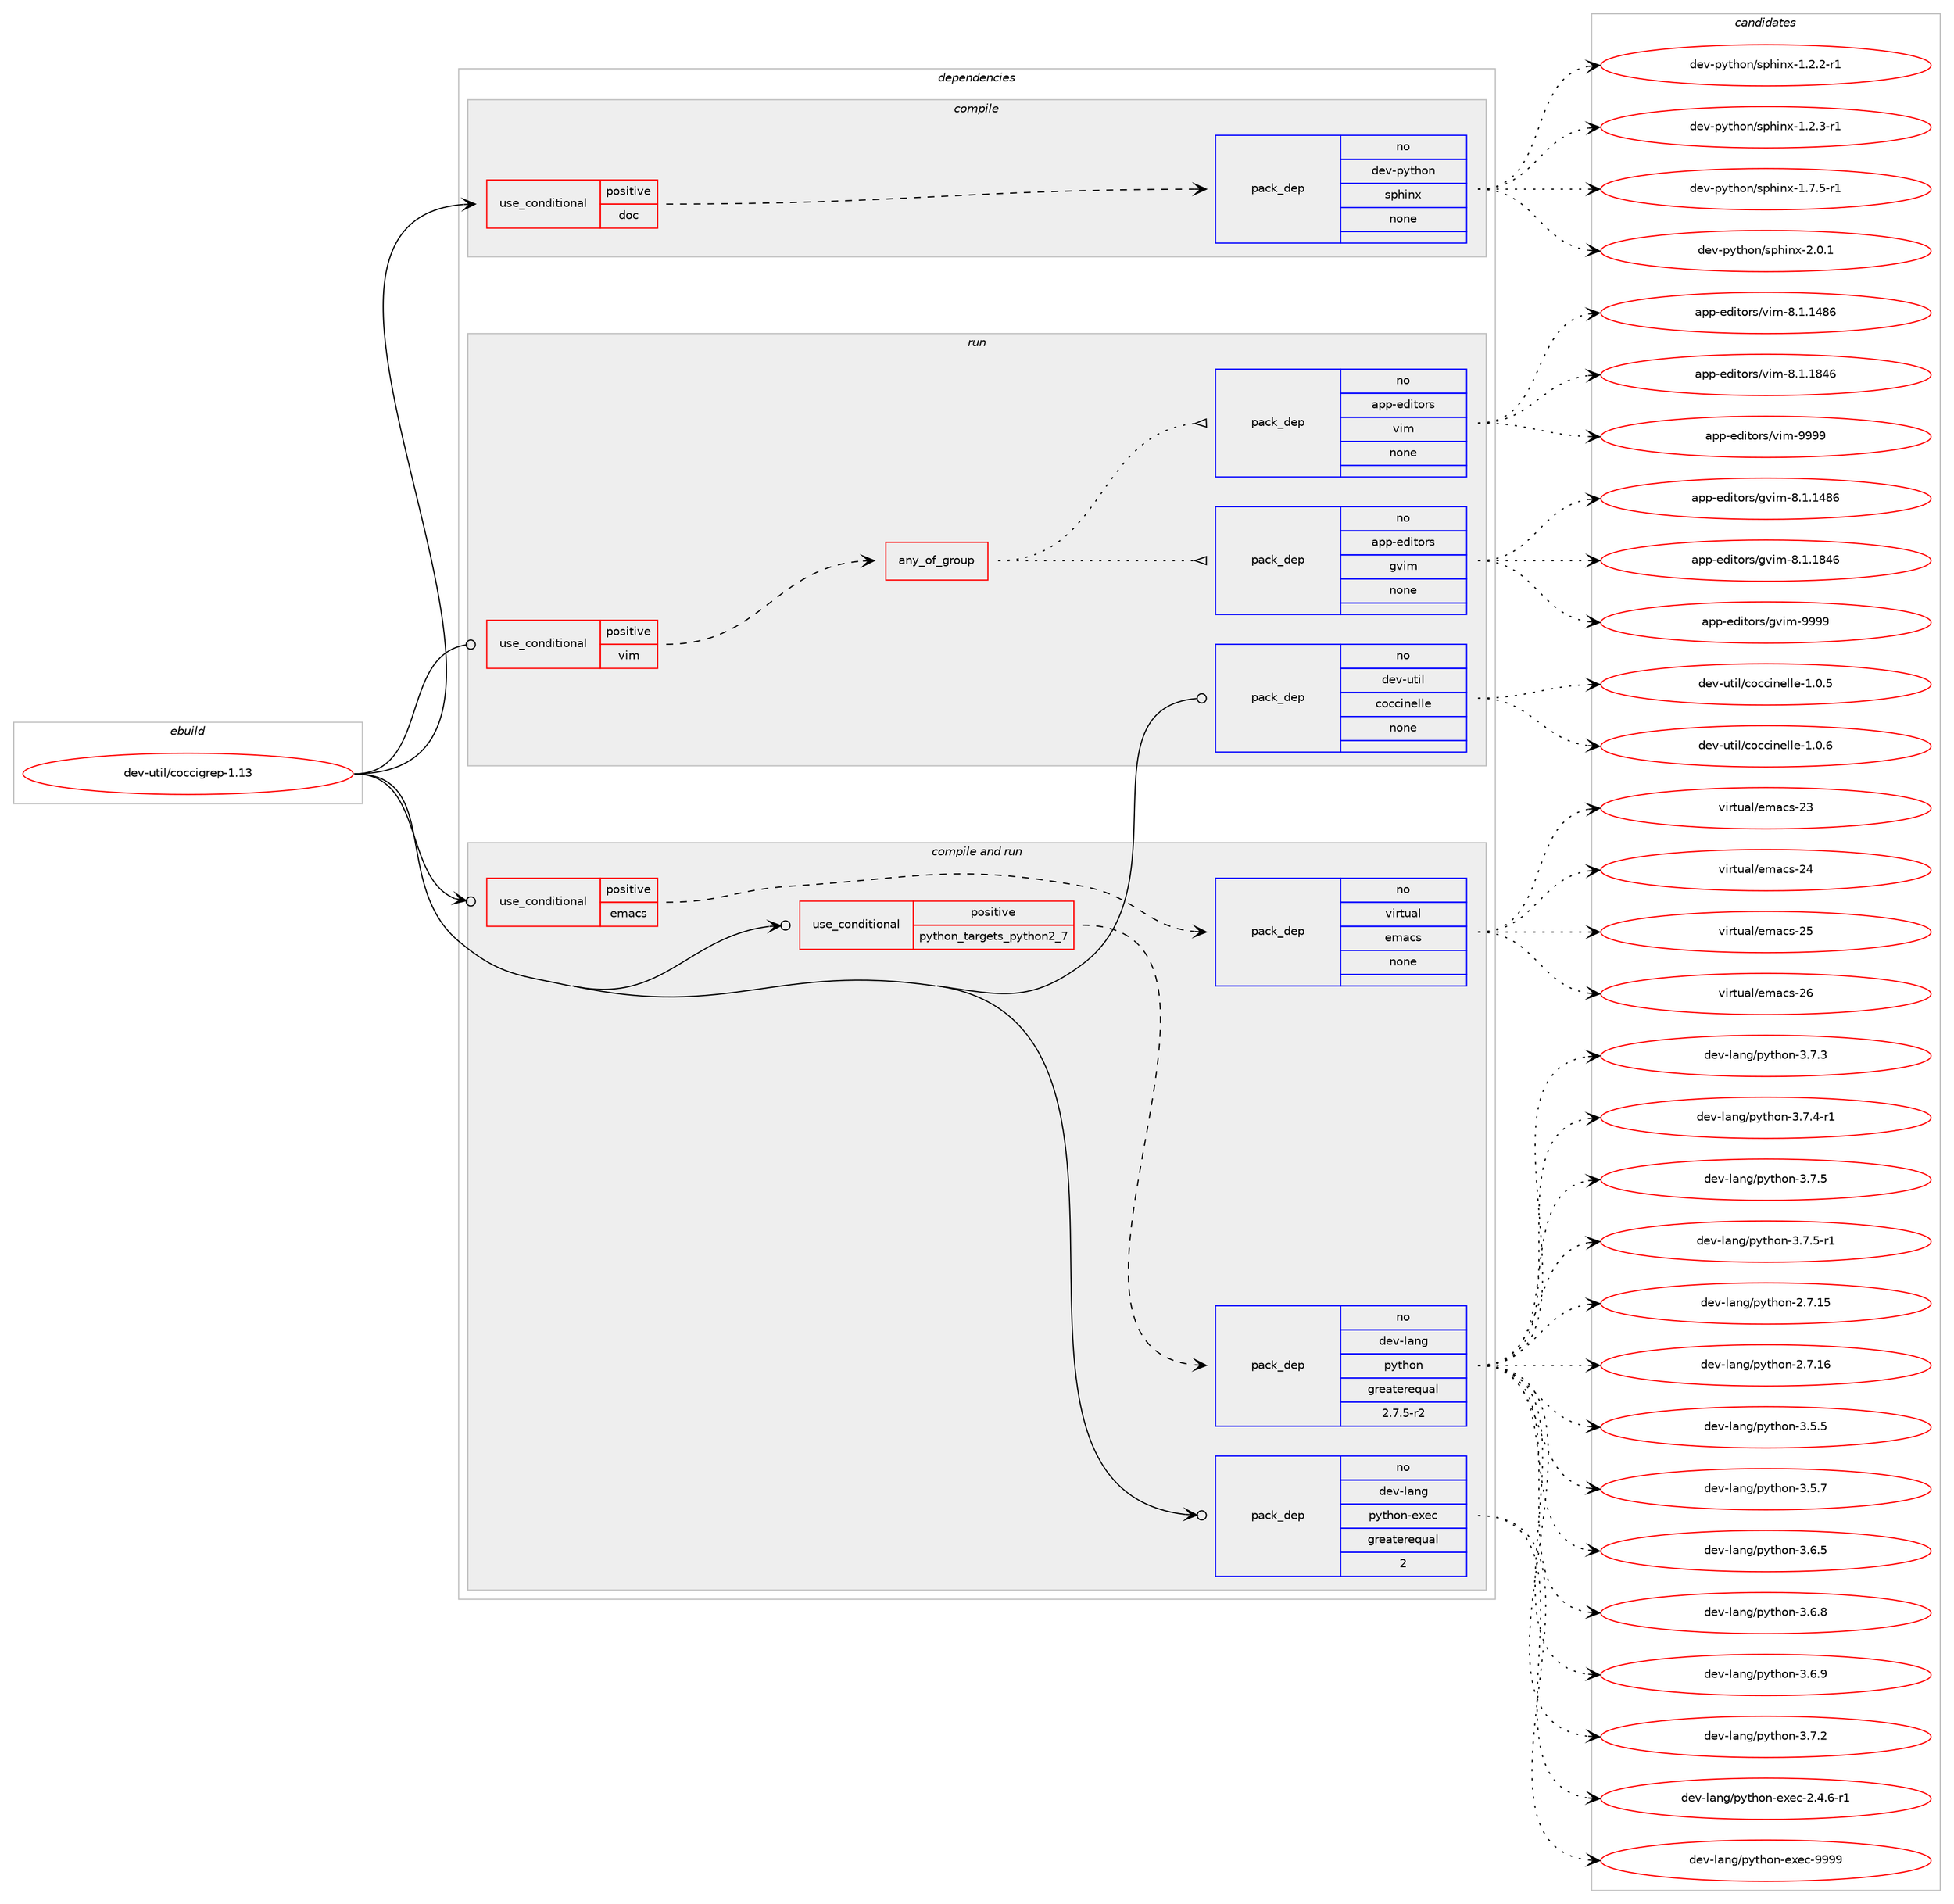 digraph prolog {

# *************
# Graph options
# *************

newrank=true;
concentrate=true;
compound=true;
graph [rankdir=LR,fontname=Helvetica,fontsize=10,ranksep=1.5];#, ranksep=2.5, nodesep=0.2];
edge  [arrowhead=vee];
node  [fontname=Helvetica,fontsize=10];

# **********
# The ebuild
# **********

subgraph cluster_leftcol {
color=gray;
rank=same;
label=<<i>ebuild</i>>;
id [label="dev-util/coccigrep-1.13", color=red, width=4, href="../dev-util/coccigrep-1.13.svg"];
}

# ****************
# The dependencies
# ****************

subgraph cluster_midcol {
color=gray;
label=<<i>dependencies</i>>;
subgraph cluster_compile {
fillcolor="#eeeeee";
style=filled;
label=<<i>compile</i>>;
subgraph cond182113 {
dependency726937 [label=<<TABLE BORDER="0" CELLBORDER="1" CELLSPACING="0" CELLPADDING="4"><TR><TD ROWSPAN="3" CELLPADDING="10">use_conditional</TD></TR><TR><TD>positive</TD></TR><TR><TD>doc</TD></TR></TABLE>>, shape=none, color=red];
subgraph pack532712 {
dependency726938 [label=<<TABLE BORDER="0" CELLBORDER="1" CELLSPACING="0" CELLPADDING="4" WIDTH="220"><TR><TD ROWSPAN="6" CELLPADDING="30">pack_dep</TD></TR><TR><TD WIDTH="110">no</TD></TR><TR><TD>dev-python</TD></TR><TR><TD>sphinx</TD></TR><TR><TD>none</TD></TR><TR><TD></TD></TR></TABLE>>, shape=none, color=blue];
}
dependency726937:e -> dependency726938:w [weight=20,style="dashed",arrowhead="vee"];
}
id:e -> dependency726937:w [weight=20,style="solid",arrowhead="vee"];
}
subgraph cluster_compileandrun {
fillcolor="#eeeeee";
style=filled;
label=<<i>compile and run</i>>;
subgraph cond182114 {
dependency726939 [label=<<TABLE BORDER="0" CELLBORDER="1" CELLSPACING="0" CELLPADDING="4"><TR><TD ROWSPAN="3" CELLPADDING="10">use_conditional</TD></TR><TR><TD>positive</TD></TR><TR><TD>emacs</TD></TR></TABLE>>, shape=none, color=red];
subgraph pack532713 {
dependency726940 [label=<<TABLE BORDER="0" CELLBORDER="1" CELLSPACING="0" CELLPADDING="4" WIDTH="220"><TR><TD ROWSPAN="6" CELLPADDING="30">pack_dep</TD></TR><TR><TD WIDTH="110">no</TD></TR><TR><TD>virtual</TD></TR><TR><TD>emacs</TD></TR><TR><TD>none</TD></TR><TR><TD></TD></TR></TABLE>>, shape=none, color=blue];
}
dependency726939:e -> dependency726940:w [weight=20,style="dashed",arrowhead="vee"];
}
id:e -> dependency726939:w [weight=20,style="solid",arrowhead="odotvee"];
subgraph cond182115 {
dependency726941 [label=<<TABLE BORDER="0" CELLBORDER="1" CELLSPACING="0" CELLPADDING="4"><TR><TD ROWSPAN="3" CELLPADDING="10">use_conditional</TD></TR><TR><TD>positive</TD></TR><TR><TD>python_targets_python2_7</TD></TR></TABLE>>, shape=none, color=red];
subgraph pack532714 {
dependency726942 [label=<<TABLE BORDER="0" CELLBORDER="1" CELLSPACING="0" CELLPADDING="4" WIDTH="220"><TR><TD ROWSPAN="6" CELLPADDING="30">pack_dep</TD></TR><TR><TD WIDTH="110">no</TD></TR><TR><TD>dev-lang</TD></TR><TR><TD>python</TD></TR><TR><TD>greaterequal</TD></TR><TR><TD>2.7.5-r2</TD></TR></TABLE>>, shape=none, color=blue];
}
dependency726941:e -> dependency726942:w [weight=20,style="dashed",arrowhead="vee"];
}
id:e -> dependency726941:w [weight=20,style="solid",arrowhead="odotvee"];
subgraph pack532715 {
dependency726943 [label=<<TABLE BORDER="0" CELLBORDER="1" CELLSPACING="0" CELLPADDING="4" WIDTH="220"><TR><TD ROWSPAN="6" CELLPADDING="30">pack_dep</TD></TR><TR><TD WIDTH="110">no</TD></TR><TR><TD>dev-lang</TD></TR><TR><TD>python-exec</TD></TR><TR><TD>greaterequal</TD></TR><TR><TD>2</TD></TR></TABLE>>, shape=none, color=blue];
}
id:e -> dependency726943:w [weight=20,style="solid",arrowhead="odotvee"];
}
subgraph cluster_run {
fillcolor="#eeeeee";
style=filled;
label=<<i>run</i>>;
subgraph cond182116 {
dependency726944 [label=<<TABLE BORDER="0" CELLBORDER="1" CELLSPACING="0" CELLPADDING="4"><TR><TD ROWSPAN="3" CELLPADDING="10">use_conditional</TD></TR><TR><TD>positive</TD></TR><TR><TD>vim</TD></TR></TABLE>>, shape=none, color=red];
subgraph any11734 {
dependency726945 [label=<<TABLE BORDER="0" CELLBORDER="1" CELLSPACING="0" CELLPADDING="4"><TR><TD CELLPADDING="10">any_of_group</TD></TR></TABLE>>, shape=none, color=red];subgraph pack532716 {
dependency726946 [label=<<TABLE BORDER="0" CELLBORDER="1" CELLSPACING="0" CELLPADDING="4" WIDTH="220"><TR><TD ROWSPAN="6" CELLPADDING="30">pack_dep</TD></TR><TR><TD WIDTH="110">no</TD></TR><TR><TD>app-editors</TD></TR><TR><TD>vim</TD></TR><TR><TD>none</TD></TR><TR><TD></TD></TR></TABLE>>, shape=none, color=blue];
}
dependency726945:e -> dependency726946:w [weight=20,style="dotted",arrowhead="oinv"];
subgraph pack532717 {
dependency726947 [label=<<TABLE BORDER="0" CELLBORDER="1" CELLSPACING="0" CELLPADDING="4" WIDTH="220"><TR><TD ROWSPAN="6" CELLPADDING="30">pack_dep</TD></TR><TR><TD WIDTH="110">no</TD></TR><TR><TD>app-editors</TD></TR><TR><TD>gvim</TD></TR><TR><TD>none</TD></TR><TR><TD></TD></TR></TABLE>>, shape=none, color=blue];
}
dependency726945:e -> dependency726947:w [weight=20,style="dotted",arrowhead="oinv"];
}
dependency726944:e -> dependency726945:w [weight=20,style="dashed",arrowhead="vee"];
}
id:e -> dependency726944:w [weight=20,style="solid",arrowhead="odot"];
subgraph pack532718 {
dependency726948 [label=<<TABLE BORDER="0" CELLBORDER="1" CELLSPACING="0" CELLPADDING="4" WIDTH="220"><TR><TD ROWSPAN="6" CELLPADDING="30">pack_dep</TD></TR><TR><TD WIDTH="110">no</TD></TR><TR><TD>dev-util</TD></TR><TR><TD>coccinelle</TD></TR><TR><TD>none</TD></TR><TR><TD></TD></TR></TABLE>>, shape=none, color=blue];
}
id:e -> dependency726948:w [weight=20,style="solid",arrowhead="odot"];
}
}

# **************
# The candidates
# **************

subgraph cluster_choices {
rank=same;
color=gray;
label=<<i>candidates</i>>;

subgraph choice532712 {
color=black;
nodesep=1;
choice10010111845112121116104111110471151121041051101204549465046504511449 [label="dev-python/sphinx-1.2.2-r1", color=red, width=4,href="../dev-python/sphinx-1.2.2-r1.svg"];
choice10010111845112121116104111110471151121041051101204549465046514511449 [label="dev-python/sphinx-1.2.3-r1", color=red, width=4,href="../dev-python/sphinx-1.2.3-r1.svg"];
choice10010111845112121116104111110471151121041051101204549465546534511449 [label="dev-python/sphinx-1.7.5-r1", color=red, width=4,href="../dev-python/sphinx-1.7.5-r1.svg"];
choice1001011184511212111610411111047115112104105110120455046484649 [label="dev-python/sphinx-2.0.1", color=red, width=4,href="../dev-python/sphinx-2.0.1.svg"];
dependency726938:e -> choice10010111845112121116104111110471151121041051101204549465046504511449:w [style=dotted,weight="100"];
dependency726938:e -> choice10010111845112121116104111110471151121041051101204549465046514511449:w [style=dotted,weight="100"];
dependency726938:e -> choice10010111845112121116104111110471151121041051101204549465546534511449:w [style=dotted,weight="100"];
dependency726938:e -> choice1001011184511212111610411111047115112104105110120455046484649:w [style=dotted,weight="100"];
}
subgraph choice532713 {
color=black;
nodesep=1;
choice11810511411611797108471011099799115455051 [label="virtual/emacs-23", color=red, width=4,href="../virtual/emacs-23.svg"];
choice11810511411611797108471011099799115455052 [label="virtual/emacs-24", color=red, width=4,href="../virtual/emacs-24.svg"];
choice11810511411611797108471011099799115455053 [label="virtual/emacs-25", color=red, width=4,href="../virtual/emacs-25.svg"];
choice11810511411611797108471011099799115455054 [label="virtual/emacs-26", color=red, width=4,href="../virtual/emacs-26.svg"];
dependency726940:e -> choice11810511411611797108471011099799115455051:w [style=dotted,weight="100"];
dependency726940:e -> choice11810511411611797108471011099799115455052:w [style=dotted,weight="100"];
dependency726940:e -> choice11810511411611797108471011099799115455053:w [style=dotted,weight="100"];
dependency726940:e -> choice11810511411611797108471011099799115455054:w [style=dotted,weight="100"];
}
subgraph choice532714 {
color=black;
nodesep=1;
choice10010111845108971101034711212111610411111045504655464953 [label="dev-lang/python-2.7.15", color=red, width=4,href="../dev-lang/python-2.7.15.svg"];
choice10010111845108971101034711212111610411111045504655464954 [label="dev-lang/python-2.7.16", color=red, width=4,href="../dev-lang/python-2.7.16.svg"];
choice100101118451089711010347112121116104111110455146534653 [label="dev-lang/python-3.5.5", color=red, width=4,href="../dev-lang/python-3.5.5.svg"];
choice100101118451089711010347112121116104111110455146534655 [label="dev-lang/python-3.5.7", color=red, width=4,href="../dev-lang/python-3.5.7.svg"];
choice100101118451089711010347112121116104111110455146544653 [label="dev-lang/python-3.6.5", color=red, width=4,href="../dev-lang/python-3.6.5.svg"];
choice100101118451089711010347112121116104111110455146544656 [label="dev-lang/python-3.6.8", color=red, width=4,href="../dev-lang/python-3.6.8.svg"];
choice100101118451089711010347112121116104111110455146544657 [label="dev-lang/python-3.6.9", color=red, width=4,href="../dev-lang/python-3.6.9.svg"];
choice100101118451089711010347112121116104111110455146554650 [label="dev-lang/python-3.7.2", color=red, width=4,href="../dev-lang/python-3.7.2.svg"];
choice100101118451089711010347112121116104111110455146554651 [label="dev-lang/python-3.7.3", color=red, width=4,href="../dev-lang/python-3.7.3.svg"];
choice1001011184510897110103471121211161041111104551465546524511449 [label="dev-lang/python-3.7.4-r1", color=red, width=4,href="../dev-lang/python-3.7.4-r1.svg"];
choice100101118451089711010347112121116104111110455146554653 [label="dev-lang/python-3.7.5", color=red, width=4,href="../dev-lang/python-3.7.5.svg"];
choice1001011184510897110103471121211161041111104551465546534511449 [label="dev-lang/python-3.7.5-r1", color=red, width=4,href="../dev-lang/python-3.7.5-r1.svg"];
dependency726942:e -> choice10010111845108971101034711212111610411111045504655464953:w [style=dotted,weight="100"];
dependency726942:e -> choice10010111845108971101034711212111610411111045504655464954:w [style=dotted,weight="100"];
dependency726942:e -> choice100101118451089711010347112121116104111110455146534653:w [style=dotted,weight="100"];
dependency726942:e -> choice100101118451089711010347112121116104111110455146534655:w [style=dotted,weight="100"];
dependency726942:e -> choice100101118451089711010347112121116104111110455146544653:w [style=dotted,weight="100"];
dependency726942:e -> choice100101118451089711010347112121116104111110455146544656:w [style=dotted,weight="100"];
dependency726942:e -> choice100101118451089711010347112121116104111110455146544657:w [style=dotted,weight="100"];
dependency726942:e -> choice100101118451089711010347112121116104111110455146554650:w [style=dotted,weight="100"];
dependency726942:e -> choice100101118451089711010347112121116104111110455146554651:w [style=dotted,weight="100"];
dependency726942:e -> choice1001011184510897110103471121211161041111104551465546524511449:w [style=dotted,weight="100"];
dependency726942:e -> choice100101118451089711010347112121116104111110455146554653:w [style=dotted,weight="100"];
dependency726942:e -> choice1001011184510897110103471121211161041111104551465546534511449:w [style=dotted,weight="100"];
}
subgraph choice532715 {
color=black;
nodesep=1;
choice10010111845108971101034711212111610411111045101120101994550465246544511449 [label="dev-lang/python-exec-2.4.6-r1", color=red, width=4,href="../dev-lang/python-exec-2.4.6-r1.svg"];
choice10010111845108971101034711212111610411111045101120101994557575757 [label="dev-lang/python-exec-9999", color=red, width=4,href="../dev-lang/python-exec-9999.svg"];
dependency726943:e -> choice10010111845108971101034711212111610411111045101120101994550465246544511449:w [style=dotted,weight="100"];
dependency726943:e -> choice10010111845108971101034711212111610411111045101120101994557575757:w [style=dotted,weight="100"];
}
subgraph choice532716 {
color=black;
nodesep=1;
choice971121124510110010511611111411547118105109455646494649525654 [label="app-editors/vim-8.1.1486", color=red, width=4,href="../app-editors/vim-8.1.1486.svg"];
choice971121124510110010511611111411547118105109455646494649565254 [label="app-editors/vim-8.1.1846", color=red, width=4,href="../app-editors/vim-8.1.1846.svg"];
choice9711211245101100105116111114115471181051094557575757 [label="app-editors/vim-9999", color=red, width=4,href="../app-editors/vim-9999.svg"];
dependency726946:e -> choice971121124510110010511611111411547118105109455646494649525654:w [style=dotted,weight="100"];
dependency726946:e -> choice971121124510110010511611111411547118105109455646494649565254:w [style=dotted,weight="100"];
dependency726946:e -> choice9711211245101100105116111114115471181051094557575757:w [style=dotted,weight="100"];
}
subgraph choice532717 {
color=black;
nodesep=1;
choice971121124510110010511611111411547103118105109455646494649525654 [label="app-editors/gvim-8.1.1486", color=red, width=4,href="../app-editors/gvim-8.1.1486.svg"];
choice971121124510110010511611111411547103118105109455646494649565254 [label="app-editors/gvim-8.1.1846", color=red, width=4,href="../app-editors/gvim-8.1.1846.svg"];
choice9711211245101100105116111114115471031181051094557575757 [label="app-editors/gvim-9999", color=red, width=4,href="../app-editors/gvim-9999.svg"];
dependency726947:e -> choice971121124510110010511611111411547103118105109455646494649525654:w [style=dotted,weight="100"];
dependency726947:e -> choice971121124510110010511611111411547103118105109455646494649565254:w [style=dotted,weight="100"];
dependency726947:e -> choice9711211245101100105116111114115471031181051094557575757:w [style=dotted,weight="100"];
}
subgraph choice532718 {
color=black;
nodesep=1;
choice1001011184511711610510847991119999105110101108108101454946484653 [label="dev-util/coccinelle-1.0.5", color=red, width=4,href="../dev-util/coccinelle-1.0.5.svg"];
choice1001011184511711610510847991119999105110101108108101454946484654 [label="dev-util/coccinelle-1.0.6", color=red, width=4,href="../dev-util/coccinelle-1.0.6.svg"];
dependency726948:e -> choice1001011184511711610510847991119999105110101108108101454946484653:w [style=dotted,weight="100"];
dependency726948:e -> choice1001011184511711610510847991119999105110101108108101454946484654:w [style=dotted,weight="100"];
}
}

}
